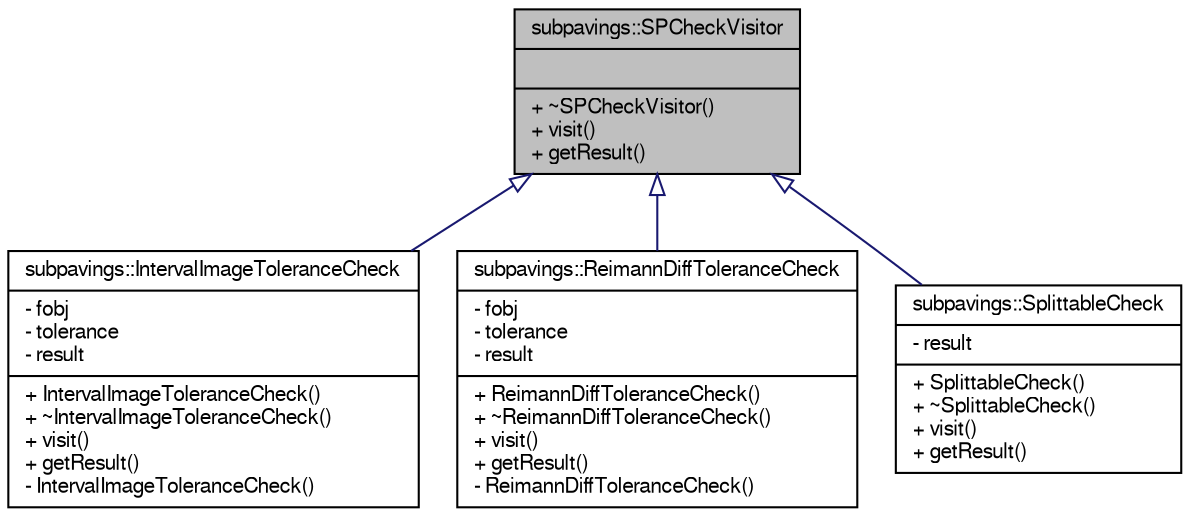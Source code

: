 digraph G
{
  edge [fontname="FreeSans",fontsize="10",labelfontname="FreeSans",labelfontsize="10"];
  node [fontname="FreeSans",fontsize="10",shape=record];
  Node1 [label="{subpavings::SPCheckVisitor\n||+ ~SPCheckVisitor()\l+ visit()\l+ getResult()\l}",height=0.2,width=0.4,color="black", fillcolor="grey75", style="filled" fontcolor="black"];
  Node1 -> Node2 [dir="back",color="midnightblue",fontsize="10",style="solid",arrowtail="onormal",fontname="FreeSans"];
  Node2 [label="{subpavings::IntervalImageToleranceCheck\n|- fobj\l- tolerance\l- result\l|+ IntervalImageToleranceCheck()\l+ ~IntervalImageToleranceCheck()\l+ visit()\l+ getResult()\l- IntervalImageToleranceCheck()\l}",height=0.2,width=0.4,color="black", fillcolor="white", style="filled",URL="$classsubpavings_1_1IntervalImageToleranceCheck.shtml",tooltip="A type that visits  SPnodes to check if they meet an interval image tolerance requirement."];
  Node1 -> Node3 [dir="back",color="midnightblue",fontsize="10",style="solid",arrowtail="onormal",fontname="FreeSans"];
  Node3 [label="{subpavings::ReimannDiffToleranceCheck\n|- fobj\l- tolerance\l- result\l|+ ReimannDiffToleranceCheck()\l+ ~ReimannDiffToleranceCheck()\l+ visit()\l+ getResult()\l- ReimannDiffToleranceCheck()\l}",height=0.2,width=0.4,color="black", fillcolor="white", style="filled",URL="$classsubpavings_1_1ReimannDiffToleranceCheck.shtml",tooltip="A type that visits  SPnodes to check if they meet a &#39;Reimann Difference&#39; tolerance requirement..."];
  Node1 -> Node4 [dir="back",color="midnightblue",fontsize="10",style="solid",arrowtail="onormal",fontname="FreeSans"];
  Node4 [label="{subpavings::SplittableCheck\n|- result\l|+ SplittableCheck()\l+ ~SplittableCheck()\l+ visit()\l+ getResult()\l}",height=0.2,width=0.4,color="black", fillcolor="white", style="filled",URL="$classsubpavings_1_1SplittableCheck.shtml",tooltip="A type that visits  SPnodes to check if they are splittable."];
}
